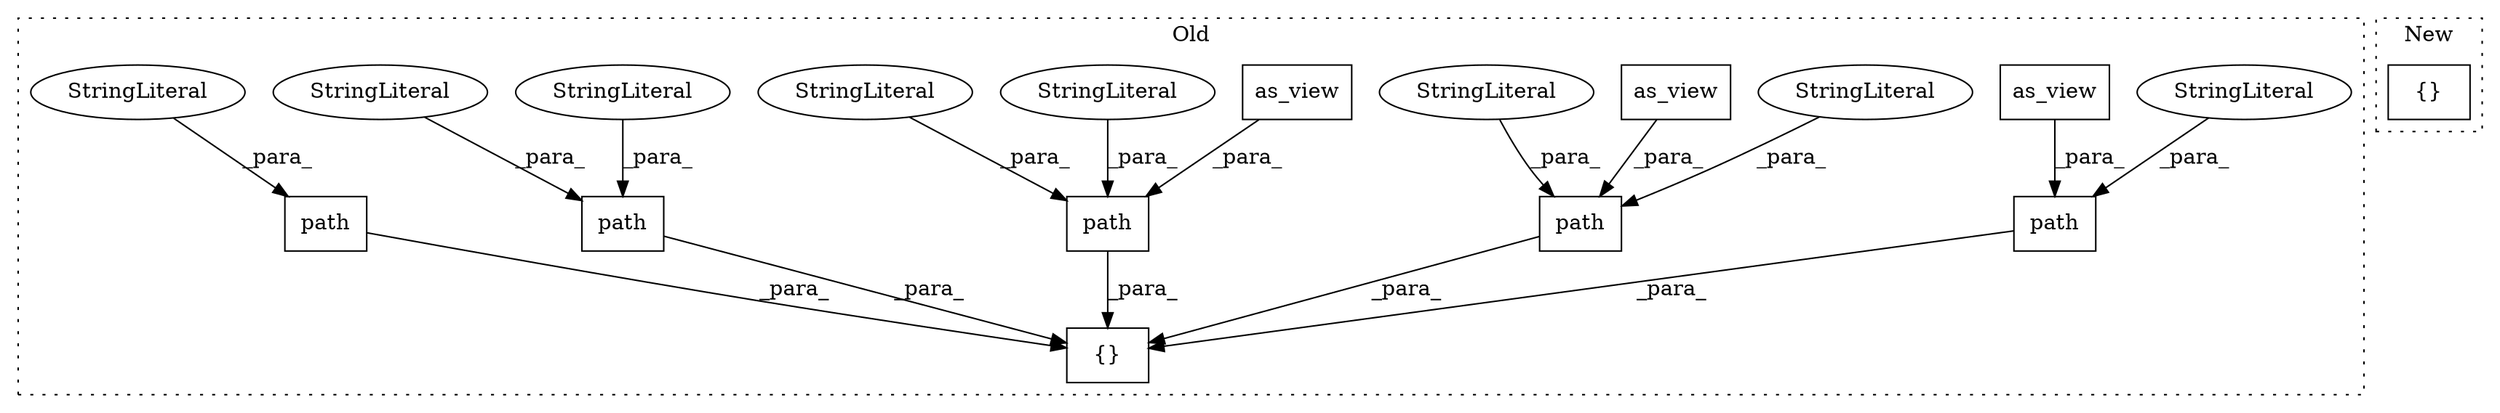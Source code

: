 digraph G {
subgraph cluster0 {
1 [label="path" a="32" s="1270,1321" l="5,1" shape="box"];
3 [label="{}" a="4" s="1087,1760" l="1,1" shape="box"];
4 [label="path" a="32" s="1323,1381" l="5,1" shape="box"];
5 [label="as_view" a="32" s="1661" l="9" shape="box"];
6 [label="path" a="32" s="1617,1687" l="5,1" shape="box"];
7 [label="as_view" a="32" s="1363" l="9" shape="box"];
8 [label="path" a="32" s="1088,1128" l="5,1" shape="box"];
9 [label="as_view" a="32" s="1303" l="9" shape="box"];
10 [label="path" a="32" s="1456,1534" l="5,1" shape="box"];
11 [label="StringLiteral" a="45" s="1275" l="9" shape="ellipse"];
12 [label="StringLiteral" a="45" s="1671" l="16" shape="ellipse"];
13 [label="StringLiteral" a="45" s="1093" l="2" shape="ellipse"];
14 [label="StringLiteral" a="45" s="1328" l="16" shape="ellipse"];
15 [label="StringLiteral" a="45" s="1122" l="6" shape="ellipse"];
16 [label="StringLiteral" a="45" s="1313" l="8" shape="ellipse"];
17 [label="StringLiteral" a="45" s="1622" l="24" shape="ellipse"];
18 [label="StringLiteral" a="45" s="1461" l="23" shape="ellipse"];
label = "Old";
style="dotted";
}
subgraph cluster1 {
2 [label="{}" a="4" s="1176,1909" l="1,1" shape="box"];
label = "New";
style="dotted";
}
1 -> 3 [label="_para_"];
4 -> 3 [label="_para_"];
5 -> 6 [label="_para_"];
6 -> 3 [label="_para_"];
7 -> 4 [label="_para_"];
8 -> 3 [label="_para_"];
9 -> 1 [label="_para_"];
10 -> 3 [label="_para_"];
11 -> 1 [label="_para_"];
12 -> 6 [label="_para_"];
13 -> 8 [label="_para_"];
14 -> 4 [label="_para_"];
15 -> 8 [label="_para_"];
16 -> 1 [label="_para_"];
17 -> 6 [label="_para_"];
18 -> 10 [label="_para_"];
}